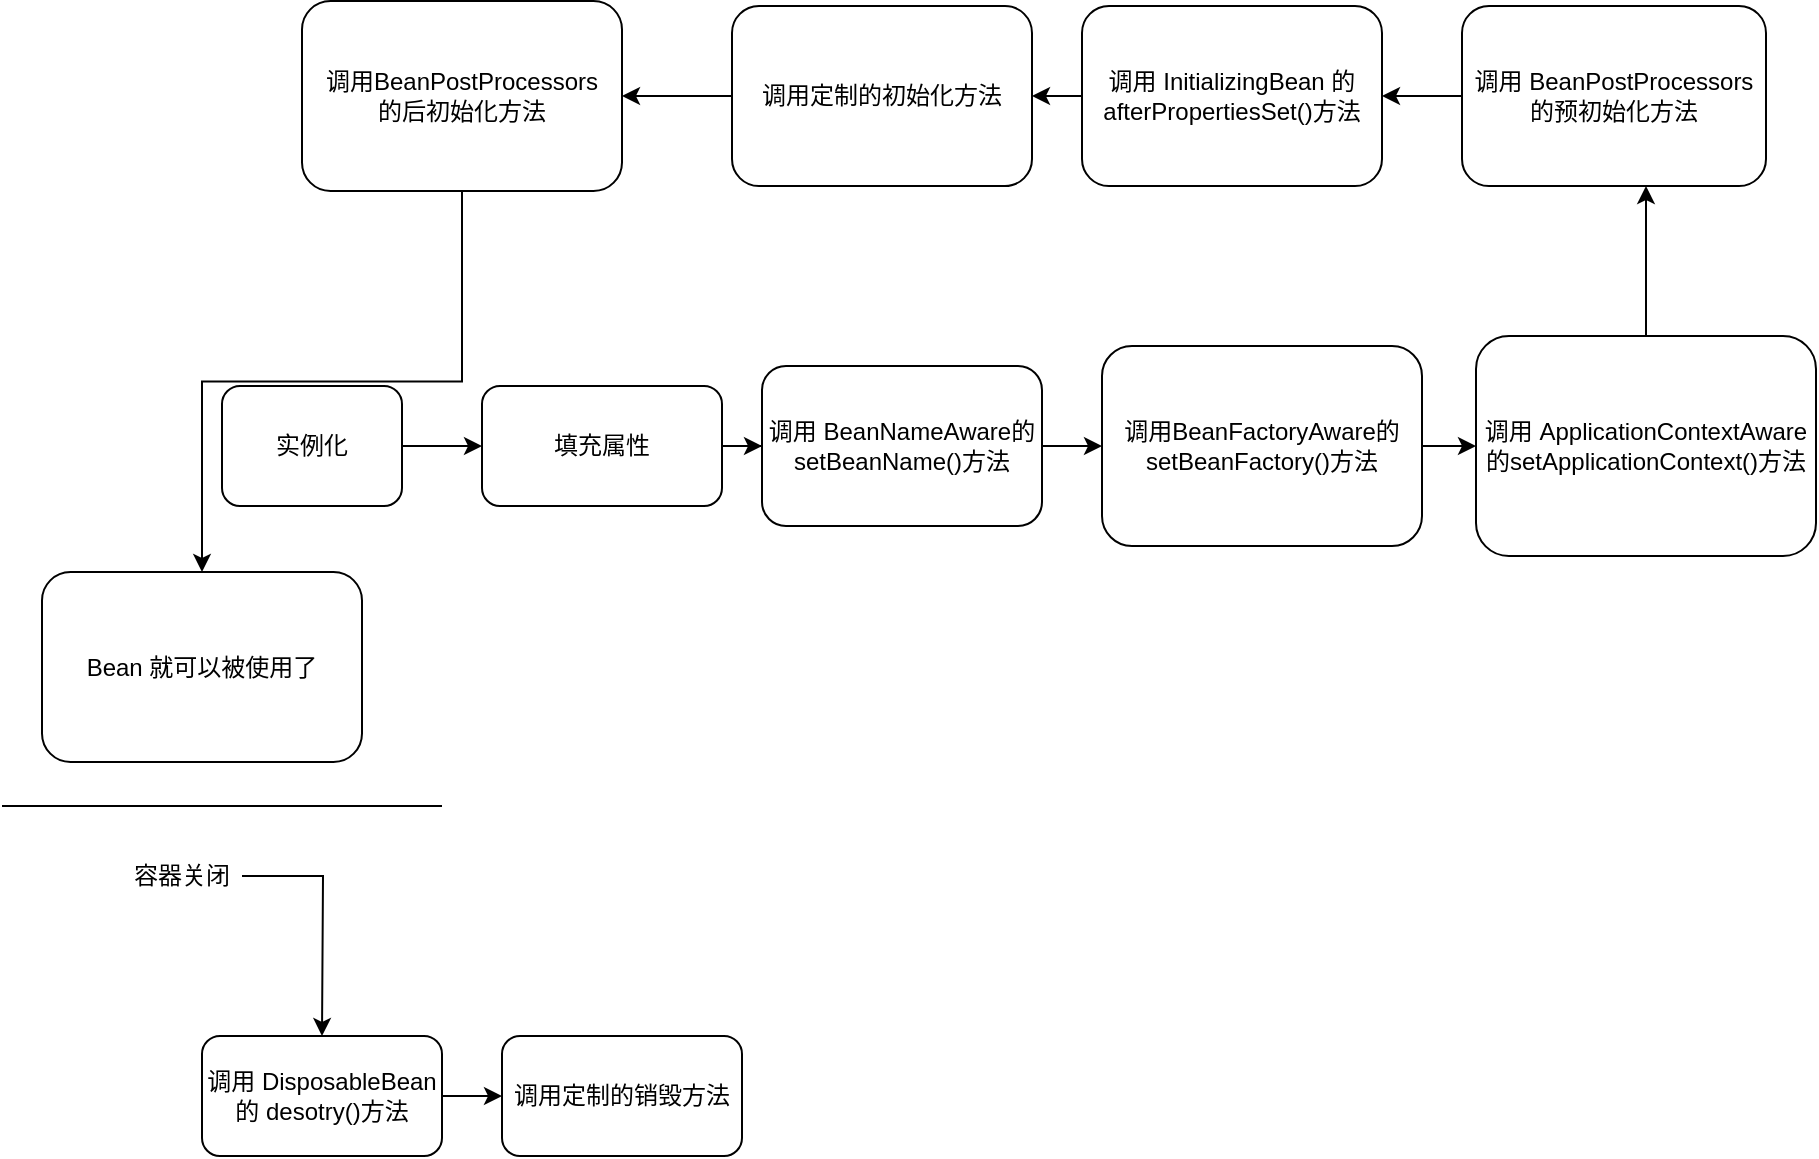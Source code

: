 <mxfile version="20.5.3" type="github">
  <diagram id="XijuMgo_nmYrZ2-ohsCQ" name="第 1 页">
    <mxGraphModel dx="1879" dy="637" grid="1" gridSize="10" guides="1" tooltips="1" connect="1" arrows="1" fold="1" page="1" pageScale="1" pageWidth="827" pageHeight="1169" math="0" shadow="0">
      <root>
        <mxCell id="0" />
        <mxCell id="1" parent="0" />
        <mxCell id="KqCNNUfYSHpSgGsdoWdT-3" value="" style="edgeStyle=orthogonalEdgeStyle;rounded=0;orthogonalLoop=1;jettySize=auto;html=1;" edge="1" parent="1" source="KqCNNUfYSHpSgGsdoWdT-1" target="KqCNNUfYSHpSgGsdoWdT-2">
          <mxGeometry relative="1" as="geometry" />
        </mxCell>
        <mxCell id="KqCNNUfYSHpSgGsdoWdT-1" value="实例化" style="rounded=1;whiteSpace=wrap;html=1;" vertex="1" parent="1">
          <mxGeometry x="30" y="200" width="90" height="60" as="geometry" />
        </mxCell>
        <mxCell id="KqCNNUfYSHpSgGsdoWdT-5" value="" style="edgeStyle=orthogonalEdgeStyle;rounded=0;orthogonalLoop=1;jettySize=auto;html=1;" edge="1" parent="1" source="KqCNNUfYSHpSgGsdoWdT-2" target="KqCNNUfYSHpSgGsdoWdT-4">
          <mxGeometry relative="1" as="geometry" />
        </mxCell>
        <mxCell id="KqCNNUfYSHpSgGsdoWdT-2" value="填充属性" style="rounded=1;whiteSpace=wrap;html=1;" vertex="1" parent="1">
          <mxGeometry x="160" y="200" width="120" height="60" as="geometry" />
        </mxCell>
        <mxCell id="KqCNNUfYSHpSgGsdoWdT-7" value="" style="edgeStyle=orthogonalEdgeStyle;rounded=0;orthogonalLoop=1;jettySize=auto;html=1;" edge="1" parent="1" source="KqCNNUfYSHpSgGsdoWdT-4" target="KqCNNUfYSHpSgGsdoWdT-6">
          <mxGeometry relative="1" as="geometry" />
        </mxCell>
        <mxCell id="KqCNNUfYSHpSgGsdoWdT-4" value="调用 BeanNameAware的setBeanName()方法" style="whiteSpace=wrap;html=1;rounded=1;" vertex="1" parent="1">
          <mxGeometry x="300" y="190" width="140" height="80" as="geometry" />
        </mxCell>
        <mxCell id="KqCNNUfYSHpSgGsdoWdT-9" value="" style="edgeStyle=orthogonalEdgeStyle;rounded=0;orthogonalLoop=1;jettySize=auto;html=1;" edge="1" parent="1" source="KqCNNUfYSHpSgGsdoWdT-6" target="KqCNNUfYSHpSgGsdoWdT-8">
          <mxGeometry relative="1" as="geometry" />
        </mxCell>
        <mxCell id="KqCNNUfYSHpSgGsdoWdT-6" value="调用BeanFactoryAware的setBean&lt;span style=&quot;white-space: pre;&quot;&gt;Factory()方法&lt;/span&gt;" style="whiteSpace=wrap;html=1;rounded=1;" vertex="1" parent="1">
          <mxGeometry x="470" y="180" width="160" height="100" as="geometry" />
        </mxCell>
        <mxCell id="KqCNNUfYSHpSgGsdoWdT-11" value="" style="edgeStyle=orthogonalEdgeStyle;rounded=0;orthogonalLoop=1;jettySize=auto;html=1;" edge="1" parent="1" source="KqCNNUfYSHpSgGsdoWdT-8" target="KqCNNUfYSHpSgGsdoWdT-10">
          <mxGeometry relative="1" as="geometry">
            <Array as="points">
              <mxPoint x="742" y="120" />
              <mxPoint x="742" y="120" />
            </Array>
          </mxGeometry>
        </mxCell>
        <mxCell id="KqCNNUfYSHpSgGsdoWdT-8" value="调用 ApplicationContextAware的setApplicationContext()方法" style="whiteSpace=wrap;html=1;rounded=1;" vertex="1" parent="1">
          <mxGeometry x="657" y="175" width="170" height="110" as="geometry" />
        </mxCell>
        <mxCell id="KqCNNUfYSHpSgGsdoWdT-13" value="" style="edgeStyle=orthogonalEdgeStyle;rounded=0;orthogonalLoop=1;jettySize=auto;html=1;" edge="1" parent="1" source="KqCNNUfYSHpSgGsdoWdT-10" target="KqCNNUfYSHpSgGsdoWdT-12">
          <mxGeometry relative="1" as="geometry" />
        </mxCell>
        <mxCell id="KqCNNUfYSHpSgGsdoWdT-10" value="调用 BeanPostProcessors的预初始化方法" style="whiteSpace=wrap;html=1;rounded=1;" vertex="1" parent="1">
          <mxGeometry x="650" y="10" width="152" height="90" as="geometry" />
        </mxCell>
        <mxCell id="KqCNNUfYSHpSgGsdoWdT-17" style="edgeStyle=orthogonalEdgeStyle;rounded=0;orthogonalLoop=1;jettySize=auto;html=1;" edge="1" parent="1" source="KqCNNUfYSHpSgGsdoWdT-12" target="KqCNNUfYSHpSgGsdoWdT-16">
          <mxGeometry relative="1" as="geometry" />
        </mxCell>
        <mxCell id="KqCNNUfYSHpSgGsdoWdT-12" value="调用 InitializingBean 的 afterPropertiesSet()方法" style="whiteSpace=wrap;html=1;rounded=1;" vertex="1" parent="1">
          <mxGeometry x="460" y="10" width="150" height="90" as="geometry" />
        </mxCell>
        <mxCell id="KqCNNUfYSHpSgGsdoWdT-19" value="" style="edgeStyle=orthogonalEdgeStyle;rounded=0;orthogonalLoop=1;jettySize=auto;html=1;" edge="1" parent="1" source="KqCNNUfYSHpSgGsdoWdT-16" target="KqCNNUfYSHpSgGsdoWdT-18">
          <mxGeometry relative="1" as="geometry" />
        </mxCell>
        <mxCell id="KqCNNUfYSHpSgGsdoWdT-16" value="调用定制的初始化方法" style="whiteSpace=wrap;html=1;rounded=1;" vertex="1" parent="1">
          <mxGeometry x="285" y="10" width="150" height="90" as="geometry" />
        </mxCell>
        <mxCell id="KqCNNUfYSHpSgGsdoWdT-21" style="edgeStyle=orthogonalEdgeStyle;rounded=0;orthogonalLoop=1;jettySize=auto;html=1;" edge="1" parent="1" source="KqCNNUfYSHpSgGsdoWdT-18" target="KqCNNUfYSHpSgGsdoWdT-20">
          <mxGeometry relative="1" as="geometry" />
        </mxCell>
        <mxCell id="KqCNNUfYSHpSgGsdoWdT-18" value="调用BeanPostProcessors&lt;br&gt;的后初始化方法" style="whiteSpace=wrap;html=1;rounded=1;" vertex="1" parent="1">
          <mxGeometry x="70" y="7.5" width="160" height="95" as="geometry" />
        </mxCell>
        <mxCell id="KqCNNUfYSHpSgGsdoWdT-20" value="Bean 就可以被使用了" style="whiteSpace=wrap;html=1;rounded=1;" vertex="1" parent="1">
          <mxGeometry x="-60" y="293" width="160" height="95" as="geometry" />
        </mxCell>
        <mxCell id="KqCNNUfYSHpSgGsdoWdT-22" value="" style="endArrow=none;html=1;rounded=0;" edge="1" parent="1">
          <mxGeometry width="50" height="50" relative="1" as="geometry">
            <mxPoint x="-80" y="410" as="sourcePoint" />
            <mxPoint x="140" y="410" as="targetPoint" />
          </mxGeometry>
        </mxCell>
        <mxCell id="KqCNNUfYSHpSgGsdoWdT-25" style="edgeStyle=orthogonalEdgeStyle;rounded=0;orthogonalLoop=1;jettySize=auto;html=1;" edge="1" parent="1" source="KqCNNUfYSHpSgGsdoWdT-23">
          <mxGeometry relative="1" as="geometry">
            <mxPoint x="80" y="525" as="targetPoint" />
          </mxGeometry>
        </mxCell>
        <mxCell id="KqCNNUfYSHpSgGsdoWdT-23" value="容器关闭" style="text;html=1;strokeColor=none;fillColor=none;align=center;verticalAlign=middle;whiteSpace=wrap;rounded=0;" vertex="1" parent="1">
          <mxGeometry x="-20" y="430" width="60" height="30" as="geometry" />
        </mxCell>
        <mxCell id="KqCNNUfYSHpSgGsdoWdT-29" value="" style="edgeStyle=orthogonalEdgeStyle;rounded=0;orthogonalLoop=1;jettySize=auto;html=1;" edge="1" parent="1" source="KqCNNUfYSHpSgGsdoWdT-27" target="KqCNNUfYSHpSgGsdoWdT-28">
          <mxGeometry relative="1" as="geometry" />
        </mxCell>
        <mxCell id="KqCNNUfYSHpSgGsdoWdT-27" value="调用 DisposableBean 的 desotry()方法" style="rounded=1;whiteSpace=wrap;html=1;" vertex="1" parent="1">
          <mxGeometry x="20" y="525" width="120" height="60" as="geometry" />
        </mxCell>
        <mxCell id="KqCNNUfYSHpSgGsdoWdT-28" value="调用定制的销毁方法" style="whiteSpace=wrap;html=1;rounded=1;" vertex="1" parent="1">
          <mxGeometry x="170" y="525" width="120" height="60" as="geometry" />
        </mxCell>
      </root>
    </mxGraphModel>
  </diagram>
</mxfile>
